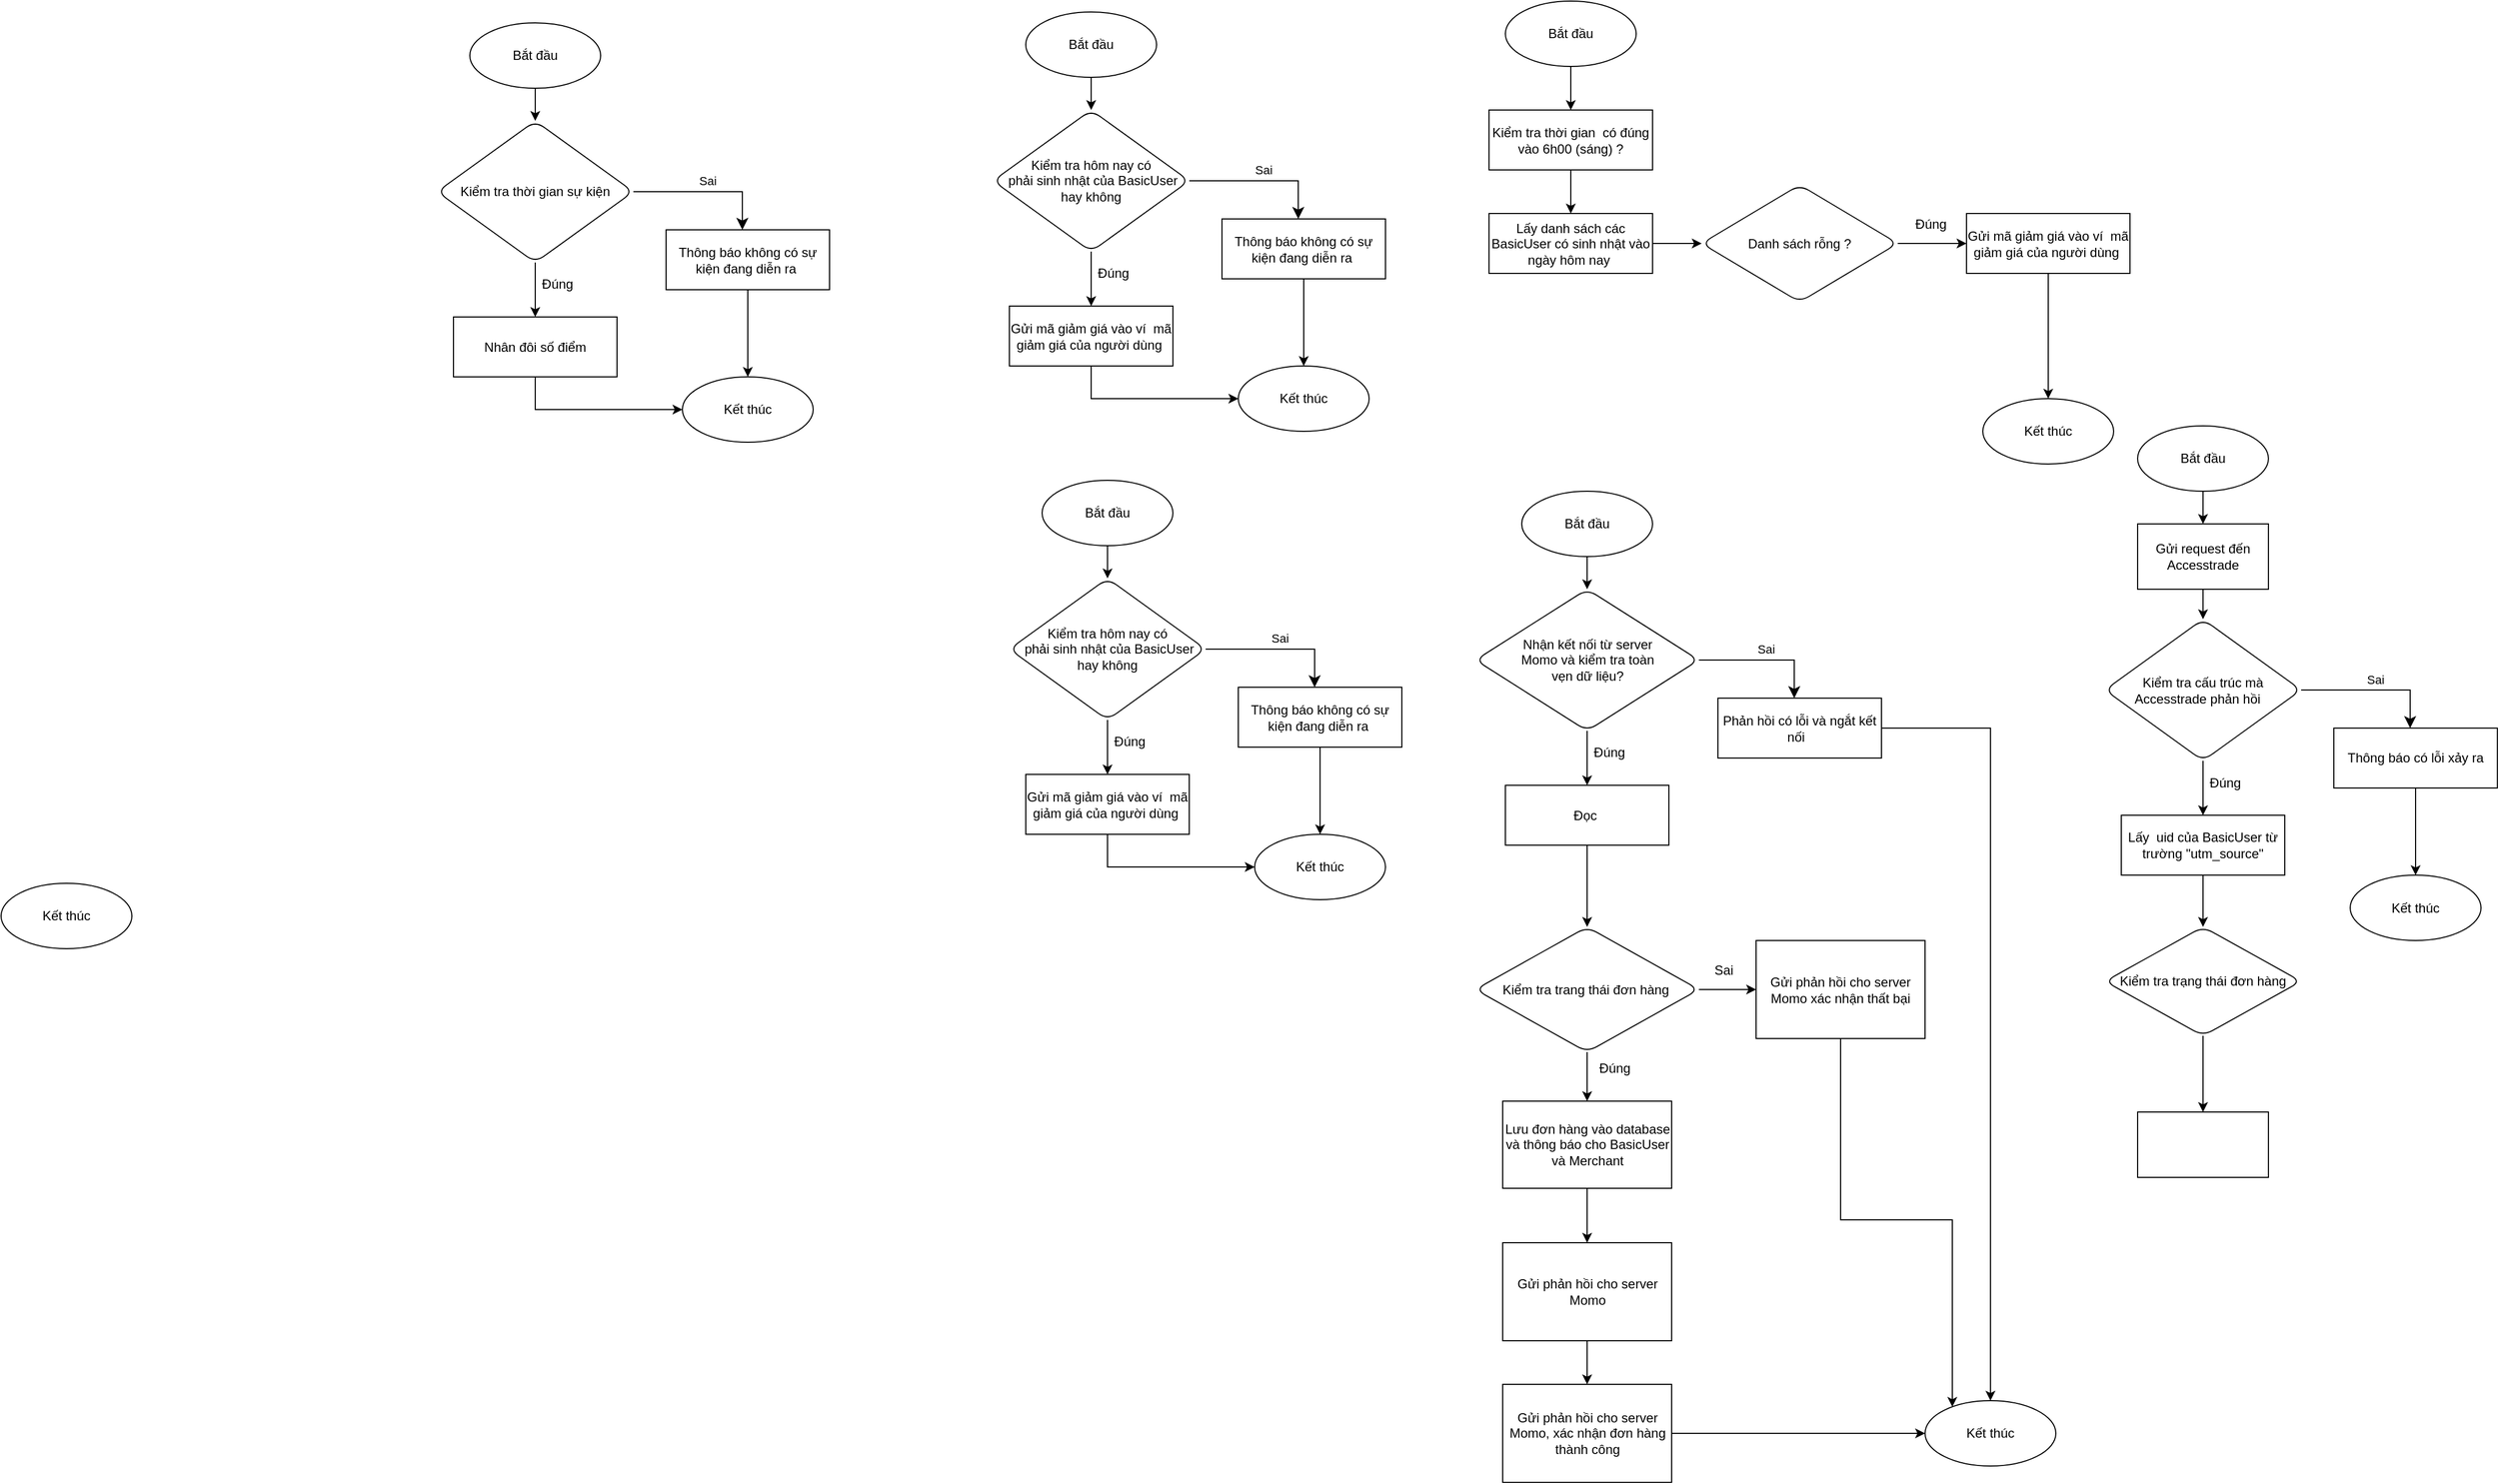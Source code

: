 <mxfile version="15.8.8" type="github">
  <diagram id="C5RBs43oDa-KdzZeNtuy" name="Page-1">
    <mxGraphModel dx="868" dy="1619" grid="1" gridSize="10" guides="1" tooltips="1" connect="1" arrows="1" fold="1" page="1" pageScale="1" pageWidth="827" pageHeight="1169" math="0" shadow="0">
      <root>
        <mxCell id="WIyWlLk6GJQsqaUBKTNV-0" />
        <mxCell id="WIyWlLk6GJQsqaUBKTNV-1" parent="WIyWlLk6GJQsqaUBKTNV-0" />
        <mxCell id="OwRMZqoqTo7RuuSNm70h-23" value="Kết thúc" style="ellipse;whiteSpace=wrap;html=1;rounded=1;shadow=0;strokeWidth=1;glass=0;" vertex="1" parent="WIyWlLk6GJQsqaUBKTNV-1">
          <mxGeometry x="160" y="800" width="120" height="60" as="geometry" />
        </mxCell>
        <mxCell id="OwRMZqoqTo7RuuSNm70h-27" value="Sai" style="edgeStyle=orthogonalEdgeStyle;rounded=0;html=1;jettySize=auto;orthogonalLoop=1;fontSize=11;endArrow=classic;endFill=1;endSize=8;strokeWidth=1;shadow=0;labelBackgroundColor=none;" edge="1" parent="WIyWlLk6GJQsqaUBKTNV-1" source="OwRMZqoqTo7RuuSNm70h-37" target="OwRMZqoqTo7RuuSNm70h-30">
          <mxGeometry y="10" relative="1" as="geometry">
            <mxPoint as="offset" />
            <mxPoint x="740" y="165" as="sourcePoint" />
            <Array as="points">
              <mxPoint x="840" y="165" />
            </Array>
          </mxGeometry>
        </mxCell>
        <mxCell id="OwRMZqoqTo7RuuSNm70h-28" value="" style="edgeStyle=orthogonalEdgeStyle;rounded=0;orthogonalLoop=1;jettySize=auto;html=1;endArrow=classic;endFill=1;entryX=0.5;entryY=0;entryDx=0;entryDy=0;exitX=0.5;exitY=1;exitDx=0;exitDy=0;" edge="1" parent="WIyWlLk6GJQsqaUBKTNV-1" source="OwRMZqoqTo7RuuSNm70h-37" target="OwRMZqoqTo7RuuSNm70h-35">
          <mxGeometry relative="1" as="geometry">
            <mxPoint x="650" y="240" as="sourcePoint" />
            <mxPoint x="650" y="365" as="targetPoint" />
          </mxGeometry>
        </mxCell>
        <mxCell id="OwRMZqoqTo7RuuSNm70h-29" value="" style="edgeStyle=orthogonalEdgeStyle;rounded=0;orthogonalLoop=1;jettySize=auto;html=1;endArrow=classic;endFill=1;" edge="1" parent="WIyWlLk6GJQsqaUBKTNV-1" source="OwRMZqoqTo7RuuSNm70h-30" target="OwRMZqoqTo7RuuSNm70h-33">
          <mxGeometry relative="1" as="geometry" />
        </mxCell>
        <mxCell id="OwRMZqoqTo7RuuSNm70h-30" value="Thông báo không có sự kiện đang diễn ra&amp;nbsp;" style="rounded=0;whiteSpace=wrap;html=1;" vertex="1" parent="WIyWlLk6GJQsqaUBKTNV-1">
          <mxGeometry x="770" y="200" width="150" height="55" as="geometry" />
        </mxCell>
        <mxCell id="OwRMZqoqTo7RuuSNm70h-31" value="" style="edgeStyle=orthogonalEdgeStyle;rounded=0;orthogonalLoop=1;jettySize=auto;html=1;endArrow=classic;endFill=1;" edge="1" parent="WIyWlLk6GJQsqaUBKTNV-1" source="OwRMZqoqTo7RuuSNm70h-32" target="OwRMZqoqTo7RuuSNm70h-37">
          <mxGeometry relative="1" as="geometry">
            <mxPoint x="650" y="90" as="targetPoint" />
          </mxGeometry>
        </mxCell>
        <mxCell id="OwRMZqoqTo7RuuSNm70h-32" value="Bắt đầu" style="ellipse;whiteSpace=wrap;html=1;rounded=1;shadow=0;strokeWidth=1;glass=0;" vertex="1" parent="WIyWlLk6GJQsqaUBKTNV-1">
          <mxGeometry x="590" y="10" width="120" height="60" as="geometry" />
        </mxCell>
        <mxCell id="OwRMZqoqTo7RuuSNm70h-33" value="Kết thúc" style="ellipse;whiteSpace=wrap;html=1;rounded=1;shadow=0;strokeWidth=1;glass=0;" vertex="1" parent="WIyWlLk6GJQsqaUBKTNV-1">
          <mxGeometry x="785" y="335" width="120" height="60" as="geometry" />
        </mxCell>
        <mxCell id="OwRMZqoqTo7RuuSNm70h-52" style="edgeStyle=orthogonalEdgeStyle;rounded=0;orthogonalLoop=1;jettySize=auto;html=1;exitX=0.5;exitY=1;exitDx=0;exitDy=0;entryX=0;entryY=0.5;entryDx=0;entryDy=0;" edge="1" parent="WIyWlLk6GJQsqaUBKTNV-1" source="OwRMZqoqTo7RuuSNm70h-35" target="OwRMZqoqTo7RuuSNm70h-33">
          <mxGeometry relative="1" as="geometry" />
        </mxCell>
        <mxCell id="OwRMZqoqTo7RuuSNm70h-35" value="Nhân đôi số điểm" style="rounded=0;whiteSpace=wrap;html=1;" vertex="1" parent="WIyWlLk6GJQsqaUBKTNV-1">
          <mxGeometry x="575" y="280" width="150" height="55" as="geometry" />
        </mxCell>
        <mxCell id="OwRMZqoqTo7RuuSNm70h-36" value="Đúng" style="text;html=1;align=center;verticalAlign=middle;resizable=0;points=[];autosize=1;strokeColor=none;fillColor=none;" vertex="1" parent="WIyWlLk6GJQsqaUBKTNV-1">
          <mxGeometry x="650" y="240" width="40" height="20" as="geometry" />
        </mxCell>
        <mxCell id="OwRMZqoqTo7RuuSNm70h-37" value="Kiểm tra thời gian sự kiện" style="rhombus;whiteSpace=wrap;html=1;rounded=1;shadow=0;strokeWidth=1;glass=0;" vertex="1" parent="WIyWlLk6GJQsqaUBKTNV-1">
          <mxGeometry x="560" y="100" width="180" height="130" as="geometry" />
        </mxCell>
        <mxCell id="OwRMZqoqTo7RuuSNm70h-53" value="Sai" style="edgeStyle=orthogonalEdgeStyle;rounded=0;html=1;jettySize=auto;orthogonalLoop=1;fontSize=11;endArrow=classic;endFill=1;endSize=8;strokeWidth=1;shadow=0;labelBackgroundColor=none;" edge="1" parent="WIyWlLk6GJQsqaUBKTNV-1" source="OwRMZqoqTo7RuuSNm70h-63" target="OwRMZqoqTo7RuuSNm70h-56">
          <mxGeometry y="10" relative="1" as="geometry">
            <mxPoint as="offset" />
            <mxPoint x="1250" y="155" as="sourcePoint" />
            <Array as="points">
              <mxPoint x="1350" y="155" />
            </Array>
          </mxGeometry>
        </mxCell>
        <mxCell id="OwRMZqoqTo7RuuSNm70h-54" value="" style="edgeStyle=orthogonalEdgeStyle;rounded=0;orthogonalLoop=1;jettySize=auto;html=1;endArrow=classic;endFill=1;entryX=0.5;entryY=0;entryDx=0;entryDy=0;exitX=0.5;exitY=1;exitDx=0;exitDy=0;" edge="1" parent="WIyWlLk6GJQsqaUBKTNV-1" source="OwRMZqoqTo7RuuSNm70h-63" target="OwRMZqoqTo7RuuSNm70h-61">
          <mxGeometry relative="1" as="geometry">
            <mxPoint x="1160" y="230" as="sourcePoint" />
            <mxPoint x="1160" y="355" as="targetPoint" />
          </mxGeometry>
        </mxCell>
        <mxCell id="OwRMZqoqTo7RuuSNm70h-55" value="" style="edgeStyle=orthogonalEdgeStyle;rounded=0;orthogonalLoop=1;jettySize=auto;html=1;endArrow=classic;endFill=1;" edge="1" parent="WIyWlLk6GJQsqaUBKTNV-1" source="OwRMZqoqTo7RuuSNm70h-56" target="OwRMZqoqTo7RuuSNm70h-59">
          <mxGeometry relative="1" as="geometry" />
        </mxCell>
        <mxCell id="OwRMZqoqTo7RuuSNm70h-56" value="Thông báo không có sự kiện đang diễn ra&amp;nbsp;" style="rounded=0;whiteSpace=wrap;html=1;" vertex="1" parent="WIyWlLk6GJQsqaUBKTNV-1">
          <mxGeometry x="1280" y="190" width="150" height="55" as="geometry" />
        </mxCell>
        <mxCell id="OwRMZqoqTo7RuuSNm70h-57" value="" style="edgeStyle=orthogonalEdgeStyle;rounded=0;orthogonalLoop=1;jettySize=auto;html=1;endArrow=classic;endFill=1;" edge="1" parent="WIyWlLk6GJQsqaUBKTNV-1" source="OwRMZqoqTo7RuuSNm70h-58" target="OwRMZqoqTo7RuuSNm70h-63">
          <mxGeometry relative="1" as="geometry">
            <mxPoint x="1160" y="80" as="targetPoint" />
          </mxGeometry>
        </mxCell>
        <mxCell id="OwRMZqoqTo7RuuSNm70h-58" value="Bắt đầu" style="ellipse;whiteSpace=wrap;html=1;rounded=1;shadow=0;strokeWidth=1;glass=0;" vertex="1" parent="WIyWlLk6GJQsqaUBKTNV-1">
          <mxGeometry x="1100" width="120" height="60" as="geometry" />
        </mxCell>
        <mxCell id="OwRMZqoqTo7RuuSNm70h-59" value="Kết thúc" style="ellipse;whiteSpace=wrap;html=1;rounded=1;shadow=0;strokeWidth=1;glass=0;" vertex="1" parent="WIyWlLk6GJQsqaUBKTNV-1">
          <mxGeometry x="1295" y="325" width="120" height="60" as="geometry" />
        </mxCell>
        <mxCell id="OwRMZqoqTo7RuuSNm70h-60" style="edgeStyle=orthogonalEdgeStyle;rounded=0;orthogonalLoop=1;jettySize=auto;html=1;exitX=0.5;exitY=1;exitDx=0;exitDy=0;entryX=0;entryY=0.5;entryDx=0;entryDy=0;" edge="1" parent="WIyWlLk6GJQsqaUBKTNV-1" source="OwRMZqoqTo7RuuSNm70h-61" target="OwRMZqoqTo7RuuSNm70h-59">
          <mxGeometry relative="1" as="geometry" />
        </mxCell>
        <mxCell id="OwRMZqoqTo7RuuSNm70h-61" value="Gửi mã giảm giá vào ví&amp;nbsp; mã giảm giá của người dùng&amp;nbsp;" style="rounded=0;whiteSpace=wrap;html=1;" vertex="1" parent="WIyWlLk6GJQsqaUBKTNV-1">
          <mxGeometry x="1085" y="270" width="150" height="55" as="geometry" />
        </mxCell>
        <mxCell id="OwRMZqoqTo7RuuSNm70h-62" value="Đúng" style="text;html=1;align=center;verticalAlign=middle;resizable=0;points=[];autosize=1;strokeColor=none;fillColor=none;" vertex="1" parent="WIyWlLk6GJQsqaUBKTNV-1">
          <mxGeometry x="1160" y="230" width="40" height="20" as="geometry" />
        </mxCell>
        <mxCell id="OwRMZqoqTo7RuuSNm70h-63" value="Kiểm tra hôm nay có&lt;br&gt;&amp;nbsp;phải sinh nhật của BasicUser hay không" style="rhombus;whiteSpace=wrap;html=1;rounded=1;shadow=0;strokeWidth=1;glass=0;" vertex="1" parent="WIyWlLk6GJQsqaUBKTNV-1">
          <mxGeometry x="1070" y="90" width="180" height="130" as="geometry" />
        </mxCell>
        <mxCell id="OwRMZqoqTo7RuuSNm70h-76" value="" style="edgeStyle=orthogonalEdgeStyle;rounded=0;orthogonalLoop=1;jettySize=auto;html=1;" edge="1" parent="WIyWlLk6GJQsqaUBKTNV-1" source="OwRMZqoqTo7RuuSNm70h-69" target="OwRMZqoqTo7RuuSNm70h-75">
          <mxGeometry relative="1" as="geometry" />
        </mxCell>
        <mxCell id="OwRMZqoqTo7RuuSNm70h-69" value="Bắt đầu" style="ellipse;whiteSpace=wrap;html=1;rounded=1;shadow=0;strokeWidth=1;glass=0;" vertex="1" parent="WIyWlLk6GJQsqaUBKTNV-1">
          <mxGeometry x="1540" y="-10" width="120" height="60" as="geometry" />
        </mxCell>
        <mxCell id="OwRMZqoqTo7RuuSNm70h-70" value="Kết thúc" style="ellipse;whiteSpace=wrap;html=1;rounded=1;shadow=0;strokeWidth=1;glass=0;" vertex="1" parent="WIyWlLk6GJQsqaUBKTNV-1">
          <mxGeometry x="1978" y="355" width="120" height="60" as="geometry" />
        </mxCell>
        <mxCell id="OwRMZqoqTo7RuuSNm70h-85" value="" style="edgeStyle=orthogonalEdgeStyle;rounded=0;orthogonalLoop=1;jettySize=auto;html=1;" edge="1" parent="WIyWlLk6GJQsqaUBKTNV-1" source="OwRMZqoqTo7RuuSNm70h-72" target="OwRMZqoqTo7RuuSNm70h-70">
          <mxGeometry relative="1" as="geometry" />
        </mxCell>
        <mxCell id="OwRMZqoqTo7RuuSNm70h-72" value="Gửi mã giảm giá vào ví&amp;nbsp; mã giảm giá của người dùng&amp;nbsp;" style="rounded=0;whiteSpace=wrap;html=1;" vertex="1" parent="WIyWlLk6GJQsqaUBKTNV-1">
          <mxGeometry x="1963" y="185" width="150" height="55" as="geometry" />
        </mxCell>
        <mxCell id="OwRMZqoqTo7RuuSNm70h-73" value="Đúng" style="text;html=1;align=center;verticalAlign=middle;resizable=0;points=[];autosize=1;strokeColor=none;fillColor=none;" vertex="1" parent="WIyWlLk6GJQsqaUBKTNV-1">
          <mxGeometry x="1910" y="185" width="40" height="20" as="geometry" />
        </mxCell>
        <mxCell id="OwRMZqoqTo7RuuSNm70h-86" value="" style="edgeStyle=orthogonalEdgeStyle;rounded=0;orthogonalLoop=1;jettySize=auto;html=1;" edge="1" parent="WIyWlLk6GJQsqaUBKTNV-1" source="OwRMZqoqTo7RuuSNm70h-74" target="OwRMZqoqTo7RuuSNm70h-72">
          <mxGeometry relative="1" as="geometry" />
        </mxCell>
        <mxCell id="OwRMZqoqTo7RuuSNm70h-74" value="Danh sách rỗng ?" style="rhombus;whiteSpace=wrap;html=1;rounded=1;shadow=0;strokeWidth=1;glass=0;" vertex="1" parent="WIyWlLk6GJQsqaUBKTNV-1">
          <mxGeometry x="1720" y="158.75" width="180" height="107.5" as="geometry" />
        </mxCell>
        <mxCell id="OwRMZqoqTo7RuuSNm70h-79" value="" style="edgeStyle=orthogonalEdgeStyle;rounded=0;orthogonalLoop=1;jettySize=auto;html=1;" edge="1" parent="WIyWlLk6GJQsqaUBKTNV-1" source="OwRMZqoqTo7RuuSNm70h-75" target="OwRMZqoqTo7RuuSNm70h-78">
          <mxGeometry relative="1" as="geometry" />
        </mxCell>
        <mxCell id="OwRMZqoqTo7RuuSNm70h-75" value="Kiểm tra thời gian&amp;nbsp; có đúng vào 6h00 (sáng) ?" style="rounded=0;whiteSpace=wrap;html=1;" vertex="1" parent="WIyWlLk6GJQsqaUBKTNV-1">
          <mxGeometry x="1525" y="90" width="150" height="55" as="geometry" />
        </mxCell>
        <mxCell id="OwRMZqoqTo7RuuSNm70h-80" value="" style="edgeStyle=orthogonalEdgeStyle;rounded=0;orthogonalLoop=1;jettySize=auto;html=1;" edge="1" parent="WIyWlLk6GJQsqaUBKTNV-1" source="OwRMZqoqTo7RuuSNm70h-78" target="OwRMZqoqTo7RuuSNm70h-74">
          <mxGeometry relative="1" as="geometry" />
        </mxCell>
        <mxCell id="OwRMZqoqTo7RuuSNm70h-78" value="Lấy danh sách các BasicUser có sinh nhật vào ngày hôm nay&amp;nbsp;" style="rounded=0;whiteSpace=wrap;html=1;" vertex="1" parent="WIyWlLk6GJQsqaUBKTNV-1">
          <mxGeometry x="1525" y="185" width="150" height="55" as="geometry" />
        </mxCell>
        <mxCell id="OwRMZqoqTo7RuuSNm70h-87" value="Sai" style="edgeStyle=orthogonalEdgeStyle;rounded=0;html=1;jettySize=auto;orthogonalLoop=1;fontSize=11;endArrow=classic;endFill=1;endSize=8;strokeWidth=1;shadow=0;labelBackgroundColor=none;" edge="1" parent="WIyWlLk6GJQsqaUBKTNV-1" source="OwRMZqoqTo7RuuSNm70h-97" target="OwRMZqoqTo7RuuSNm70h-90">
          <mxGeometry y="10" relative="1" as="geometry">
            <mxPoint as="offset" />
            <mxPoint x="1265" y="585" as="sourcePoint" />
            <Array as="points">
              <mxPoint x="1365" y="585" />
            </Array>
          </mxGeometry>
        </mxCell>
        <mxCell id="OwRMZqoqTo7RuuSNm70h-88" value="" style="edgeStyle=orthogonalEdgeStyle;rounded=0;orthogonalLoop=1;jettySize=auto;html=1;endArrow=classic;endFill=1;entryX=0.5;entryY=0;entryDx=0;entryDy=0;exitX=0.5;exitY=1;exitDx=0;exitDy=0;" edge="1" parent="WIyWlLk6GJQsqaUBKTNV-1" source="OwRMZqoqTo7RuuSNm70h-97" target="OwRMZqoqTo7RuuSNm70h-95">
          <mxGeometry relative="1" as="geometry">
            <mxPoint x="1175" y="660" as="sourcePoint" />
            <mxPoint x="1175" y="785" as="targetPoint" />
          </mxGeometry>
        </mxCell>
        <mxCell id="OwRMZqoqTo7RuuSNm70h-89" value="" style="edgeStyle=orthogonalEdgeStyle;rounded=0;orthogonalLoop=1;jettySize=auto;html=1;endArrow=classic;endFill=1;" edge="1" parent="WIyWlLk6GJQsqaUBKTNV-1" source="OwRMZqoqTo7RuuSNm70h-90" target="OwRMZqoqTo7RuuSNm70h-93">
          <mxGeometry relative="1" as="geometry" />
        </mxCell>
        <mxCell id="OwRMZqoqTo7RuuSNm70h-90" value="Thông báo không có sự kiện đang diễn ra&amp;nbsp;" style="rounded=0;whiteSpace=wrap;html=1;" vertex="1" parent="WIyWlLk6GJQsqaUBKTNV-1">
          <mxGeometry x="1295" y="620" width="150" height="55" as="geometry" />
        </mxCell>
        <mxCell id="OwRMZqoqTo7RuuSNm70h-91" value="" style="edgeStyle=orthogonalEdgeStyle;rounded=0;orthogonalLoop=1;jettySize=auto;html=1;endArrow=classic;endFill=1;" edge="1" parent="WIyWlLk6GJQsqaUBKTNV-1" source="OwRMZqoqTo7RuuSNm70h-92" target="OwRMZqoqTo7RuuSNm70h-97">
          <mxGeometry relative="1" as="geometry">
            <mxPoint x="1175" y="510" as="targetPoint" />
          </mxGeometry>
        </mxCell>
        <mxCell id="OwRMZqoqTo7RuuSNm70h-92" value="Bắt đầu" style="ellipse;whiteSpace=wrap;html=1;rounded=1;shadow=0;strokeWidth=1;glass=0;" vertex="1" parent="WIyWlLk6GJQsqaUBKTNV-1">
          <mxGeometry x="1115" y="430" width="120" height="60" as="geometry" />
        </mxCell>
        <mxCell id="OwRMZqoqTo7RuuSNm70h-93" value="Kết thúc" style="ellipse;whiteSpace=wrap;html=1;rounded=1;shadow=0;strokeWidth=1;glass=0;" vertex="1" parent="WIyWlLk6GJQsqaUBKTNV-1">
          <mxGeometry x="1310" y="755" width="120" height="60" as="geometry" />
        </mxCell>
        <mxCell id="OwRMZqoqTo7RuuSNm70h-94" style="edgeStyle=orthogonalEdgeStyle;rounded=0;orthogonalLoop=1;jettySize=auto;html=1;exitX=0.5;exitY=1;exitDx=0;exitDy=0;entryX=0;entryY=0.5;entryDx=0;entryDy=0;" edge="1" parent="WIyWlLk6GJQsqaUBKTNV-1" source="OwRMZqoqTo7RuuSNm70h-95" target="OwRMZqoqTo7RuuSNm70h-93">
          <mxGeometry relative="1" as="geometry" />
        </mxCell>
        <mxCell id="OwRMZqoqTo7RuuSNm70h-95" value="Gửi mã giảm giá vào ví&amp;nbsp; mã giảm giá của người dùng&amp;nbsp;" style="rounded=0;whiteSpace=wrap;html=1;" vertex="1" parent="WIyWlLk6GJQsqaUBKTNV-1">
          <mxGeometry x="1100" y="700" width="150" height="55" as="geometry" />
        </mxCell>
        <mxCell id="OwRMZqoqTo7RuuSNm70h-96" value="Đúng" style="text;html=1;align=center;verticalAlign=middle;resizable=0;points=[];autosize=1;strokeColor=none;fillColor=none;" vertex="1" parent="WIyWlLk6GJQsqaUBKTNV-1">
          <mxGeometry x="1175" y="660" width="40" height="20" as="geometry" />
        </mxCell>
        <mxCell id="OwRMZqoqTo7RuuSNm70h-97" value="Kiểm tra hôm nay có&lt;br&gt;&amp;nbsp;phải sinh nhật của BasicUser hay không" style="rhombus;whiteSpace=wrap;html=1;rounded=1;shadow=0;strokeWidth=1;glass=0;" vertex="1" parent="WIyWlLk6GJQsqaUBKTNV-1">
          <mxGeometry x="1085" y="520" width="180" height="130" as="geometry" />
        </mxCell>
        <mxCell id="OwRMZqoqTo7RuuSNm70h-98" value="Sai" style="edgeStyle=orthogonalEdgeStyle;rounded=0;html=1;jettySize=auto;orthogonalLoop=1;fontSize=11;endArrow=classic;endFill=1;endSize=8;strokeWidth=1;shadow=0;labelBackgroundColor=none;" edge="1" parent="WIyWlLk6GJQsqaUBKTNV-1" source="OwRMZqoqTo7RuuSNm70h-108" target="OwRMZqoqTo7RuuSNm70h-101">
          <mxGeometry y="10" relative="1" as="geometry">
            <mxPoint as="offset" />
            <mxPoint x="1705" y="595" as="sourcePoint" />
            <Array as="points">
              <mxPoint x="1805" y="595" />
            </Array>
          </mxGeometry>
        </mxCell>
        <mxCell id="OwRMZqoqTo7RuuSNm70h-99" value="" style="edgeStyle=orthogonalEdgeStyle;rounded=0;orthogonalLoop=1;jettySize=auto;html=1;endArrow=classic;endFill=1;entryX=0.5;entryY=0;entryDx=0;entryDy=0;exitX=0.5;exitY=1;exitDx=0;exitDy=0;" edge="1" parent="WIyWlLk6GJQsqaUBKTNV-1" source="OwRMZqoqTo7RuuSNm70h-108" target="OwRMZqoqTo7RuuSNm70h-106">
          <mxGeometry relative="1" as="geometry">
            <mxPoint x="1615" y="670" as="sourcePoint" />
            <mxPoint x="1615" y="795" as="targetPoint" />
          </mxGeometry>
        </mxCell>
        <mxCell id="OwRMZqoqTo7RuuSNm70h-100" value="" style="edgeStyle=orthogonalEdgeStyle;rounded=0;orthogonalLoop=1;jettySize=auto;html=1;endArrow=classic;endFill=1;" edge="1" parent="WIyWlLk6GJQsqaUBKTNV-1" source="OwRMZqoqTo7RuuSNm70h-101" target="OwRMZqoqTo7RuuSNm70h-104">
          <mxGeometry relative="1" as="geometry" />
        </mxCell>
        <mxCell id="OwRMZqoqTo7RuuSNm70h-101" value="Phản hồi có lỗi và ngắt kết nối&amp;nbsp;&amp;nbsp;" style="rounded=0;whiteSpace=wrap;html=1;" vertex="1" parent="WIyWlLk6GJQsqaUBKTNV-1">
          <mxGeometry x="1735" y="630" width="150" height="55" as="geometry" />
        </mxCell>
        <mxCell id="OwRMZqoqTo7RuuSNm70h-102" value="" style="edgeStyle=orthogonalEdgeStyle;rounded=0;orthogonalLoop=1;jettySize=auto;html=1;endArrow=classic;endFill=1;" edge="1" parent="WIyWlLk6GJQsqaUBKTNV-1" source="OwRMZqoqTo7RuuSNm70h-103" target="OwRMZqoqTo7RuuSNm70h-108">
          <mxGeometry relative="1" as="geometry">
            <mxPoint x="1615" y="520" as="targetPoint" />
          </mxGeometry>
        </mxCell>
        <mxCell id="OwRMZqoqTo7RuuSNm70h-103" value="Bắt đầu" style="ellipse;whiteSpace=wrap;html=1;rounded=1;shadow=0;strokeWidth=1;glass=0;" vertex="1" parent="WIyWlLk6GJQsqaUBKTNV-1">
          <mxGeometry x="1555" y="440" width="120" height="60" as="geometry" />
        </mxCell>
        <mxCell id="OwRMZqoqTo7RuuSNm70h-104" value="Kết thúc" style="ellipse;whiteSpace=wrap;html=1;rounded=1;shadow=0;strokeWidth=1;glass=0;" vertex="1" parent="WIyWlLk6GJQsqaUBKTNV-1">
          <mxGeometry x="1925" y="1275" width="120" height="60" as="geometry" />
        </mxCell>
        <mxCell id="OwRMZqoqTo7RuuSNm70h-114" value="" style="edgeStyle=orthogonalEdgeStyle;rounded=0;orthogonalLoop=1;jettySize=auto;html=1;" edge="1" parent="WIyWlLk6GJQsqaUBKTNV-1" source="OwRMZqoqTo7RuuSNm70h-106" target="OwRMZqoqTo7RuuSNm70h-113">
          <mxGeometry relative="1" as="geometry" />
        </mxCell>
        <mxCell id="OwRMZqoqTo7RuuSNm70h-106" value="Đọc&amp;nbsp;" style="rounded=0;whiteSpace=wrap;html=1;" vertex="1" parent="WIyWlLk6GJQsqaUBKTNV-1">
          <mxGeometry x="1540" y="710" width="150" height="55" as="geometry" />
        </mxCell>
        <mxCell id="OwRMZqoqTo7RuuSNm70h-107" value="Đúng" style="text;html=1;align=center;verticalAlign=middle;resizable=0;points=[];autosize=1;strokeColor=none;fillColor=none;" vertex="1" parent="WIyWlLk6GJQsqaUBKTNV-1">
          <mxGeometry x="1615" y="670" width="40" height="20" as="geometry" />
        </mxCell>
        <mxCell id="OwRMZqoqTo7RuuSNm70h-108" value="Nhận kết nối từ server &lt;br&gt;Momo và kiểm tra toàn &lt;br&gt;vẹn dữ liệu?" style="rhombus;whiteSpace=wrap;html=1;rounded=1;shadow=0;strokeWidth=1;glass=0;" vertex="1" parent="WIyWlLk6GJQsqaUBKTNV-1">
          <mxGeometry x="1512.5" y="530" width="205" height="130" as="geometry" />
        </mxCell>
        <mxCell id="OwRMZqoqTo7RuuSNm70h-118" value="" style="edgeStyle=orthogonalEdgeStyle;rounded=0;orthogonalLoop=1;jettySize=auto;html=1;" edge="1" parent="WIyWlLk6GJQsqaUBKTNV-1" source="OwRMZqoqTo7RuuSNm70h-113" target="OwRMZqoqTo7RuuSNm70h-117">
          <mxGeometry relative="1" as="geometry" />
        </mxCell>
        <mxCell id="OwRMZqoqTo7RuuSNm70h-130" value="" style="edgeStyle=orthogonalEdgeStyle;rounded=0;orthogonalLoop=1;jettySize=auto;html=1;" edge="1" parent="WIyWlLk6GJQsqaUBKTNV-1" source="OwRMZqoqTo7RuuSNm70h-113" target="OwRMZqoqTo7RuuSNm70h-127">
          <mxGeometry relative="1" as="geometry" />
        </mxCell>
        <mxCell id="OwRMZqoqTo7RuuSNm70h-113" value="Kiểm tra trang thái đơn hàng&amp;nbsp;" style="rhombus;whiteSpace=wrap;html=1;rounded=1;shadow=0;strokeWidth=1;glass=0;" vertex="1" parent="WIyWlLk6GJQsqaUBKTNV-1">
          <mxGeometry x="1512.5" y="840" width="205" height="115" as="geometry" />
        </mxCell>
        <mxCell id="OwRMZqoqTo7RuuSNm70h-124" value="" style="edgeStyle=orthogonalEdgeStyle;rounded=0;orthogonalLoop=1;jettySize=auto;html=1;" edge="1" parent="WIyWlLk6GJQsqaUBKTNV-1" source="OwRMZqoqTo7RuuSNm70h-117" target="OwRMZqoqTo7RuuSNm70h-123">
          <mxGeometry relative="1" as="geometry" />
        </mxCell>
        <mxCell id="OwRMZqoqTo7RuuSNm70h-117" value="Lưu đơn hàng vào database và thông báo cho BasicUser và Merchant" style="rounded=0;whiteSpace=wrap;html=1;" vertex="1" parent="WIyWlLk6GJQsqaUBKTNV-1">
          <mxGeometry x="1537.5" y="1000" width="155" height="80" as="geometry" />
        </mxCell>
        <mxCell id="OwRMZqoqTo7RuuSNm70h-121" value="Sai" style="text;html=1;align=center;verticalAlign=middle;resizable=0;points=[];autosize=1;strokeColor=none;fillColor=none;" vertex="1" parent="WIyWlLk6GJQsqaUBKTNV-1">
          <mxGeometry x="1725" y="870" width="30" height="20" as="geometry" />
        </mxCell>
        <mxCell id="OwRMZqoqTo7RuuSNm70h-122" value="Đúng" style="text;html=1;align=center;verticalAlign=middle;resizable=0;points=[];autosize=1;strokeColor=none;fillColor=none;" vertex="1" parent="WIyWlLk6GJQsqaUBKTNV-1">
          <mxGeometry x="1620" y="960" width="40" height="20" as="geometry" />
        </mxCell>
        <mxCell id="OwRMZqoqTo7RuuSNm70h-126" value="" style="edgeStyle=orthogonalEdgeStyle;rounded=0;orthogonalLoop=1;jettySize=auto;html=1;" edge="1" parent="WIyWlLk6GJQsqaUBKTNV-1" source="OwRMZqoqTo7RuuSNm70h-123" target="OwRMZqoqTo7RuuSNm70h-125">
          <mxGeometry relative="1" as="geometry" />
        </mxCell>
        <mxCell id="OwRMZqoqTo7RuuSNm70h-123" value="Gửi phản hồi cho server Momo" style="whiteSpace=wrap;html=1;rounded=0;" vertex="1" parent="WIyWlLk6GJQsqaUBKTNV-1">
          <mxGeometry x="1537.5" y="1130" width="155" height="90" as="geometry" />
        </mxCell>
        <mxCell id="OwRMZqoqTo7RuuSNm70h-132" value="" style="edgeStyle=orthogonalEdgeStyle;rounded=0;orthogonalLoop=1;jettySize=auto;html=1;" edge="1" parent="WIyWlLk6GJQsqaUBKTNV-1" source="OwRMZqoqTo7RuuSNm70h-125" target="OwRMZqoqTo7RuuSNm70h-104">
          <mxGeometry relative="1" as="geometry" />
        </mxCell>
        <mxCell id="OwRMZqoqTo7RuuSNm70h-125" value="Gửi phản hồi cho server Momo, xác nhận đơn hàng thành công" style="whiteSpace=wrap;html=1;rounded=0;" vertex="1" parent="WIyWlLk6GJQsqaUBKTNV-1">
          <mxGeometry x="1537.5" y="1260" width="155" height="90" as="geometry" />
        </mxCell>
        <mxCell id="OwRMZqoqTo7RuuSNm70h-131" value="" style="edgeStyle=orthogonalEdgeStyle;rounded=0;orthogonalLoop=1;jettySize=auto;html=1;" edge="1" parent="WIyWlLk6GJQsqaUBKTNV-1" source="OwRMZqoqTo7RuuSNm70h-127" target="OwRMZqoqTo7RuuSNm70h-104">
          <mxGeometry relative="1" as="geometry">
            <Array as="points">
              <mxPoint x="1847" y="1109" />
              <mxPoint x="1950" y="1109" />
            </Array>
          </mxGeometry>
        </mxCell>
        <mxCell id="OwRMZqoqTo7RuuSNm70h-127" value="Gửi phản hồi cho server Momo xác nhận thất bại" style="whiteSpace=wrap;html=1;rounded=0;" vertex="1" parent="WIyWlLk6GJQsqaUBKTNV-1">
          <mxGeometry x="1770" y="852.5" width="155" height="90" as="geometry" />
        </mxCell>
        <mxCell id="OwRMZqoqTo7RuuSNm70h-133" value="Sai" style="edgeStyle=orthogonalEdgeStyle;rounded=0;html=1;jettySize=auto;orthogonalLoop=1;fontSize=11;endArrow=classic;endFill=1;endSize=8;strokeWidth=1;shadow=0;labelBackgroundColor=none;" edge="1" parent="WIyWlLk6GJQsqaUBKTNV-1" source="OwRMZqoqTo7RuuSNm70h-143" target="OwRMZqoqTo7RuuSNm70h-136">
          <mxGeometry y="10" relative="1" as="geometry">
            <mxPoint as="offset" />
            <mxPoint x="2270" y="622.5" as="sourcePoint" />
            <Array as="points">
              <mxPoint x="2370" y="622.5" />
            </Array>
          </mxGeometry>
        </mxCell>
        <mxCell id="OwRMZqoqTo7RuuSNm70h-134" value="" style="edgeStyle=orthogonalEdgeStyle;rounded=0;orthogonalLoop=1;jettySize=auto;html=1;endArrow=classic;endFill=1;entryX=0.5;entryY=0;entryDx=0;entryDy=0;exitX=0.5;exitY=1;exitDx=0;exitDy=0;" edge="1" parent="WIyWlLk6GJQsqaUBKTNV-1" source="OwRMZqoqTo7RuuSNm70h-143" target="OwRMZqoqTo7RuuSNm70h-141">
          <mxGeometry relative="1" as="geometry">
            <mxPoint x="2180" y="697.5" as="sourcePoint" />
            <mxPoint x="2180" y="822.5" as="targetPoint" />
          </mxGeometry>
        </mxCell>
        <mxCell id="OwRMZqoqTo7RuuSNm70h-135" value="" style="edgeStyle=orthogonalEdgeStyle;rounded=0;orthogonalLoop=1;jettySize=auto;html=1;endArrow=classic;endFill=1;" edge="1" parent="WIyWlLk6GJQsqaUBKTNV-1" source="OwRMZqoqTo7RuuSNm70h-136" target="OwRMZqoqTo7RuuSNm70h-139">
          <mxGeometry relative="1" as="geometry" />
        </mxCell>
        <mxCell id="OwRMZqoqTo7RuuSNm70h-136" value="Thông báo có lỗi xảy ra" style="rounded=0;whiteSpace=wrap;html=1;" vertex="1" parent="WIyWlLk6GJQsqaUBKTNV-1">
          <mxGeometry x="2300" y="657.5" width="150" height="55" as="geometry" />
        </mxCell>
        <mxCell id="OwRMZqoqTo7RuuSNm70h-145" value="" style="edgeStyle=orthogonalEdgeStyle;rounded=0;orthogonalLoop=1;jettySize=auto;html=1;" edge="1" parent="WIyWlLk6GJQsqaUBKTNV-1" source="OwRMZqoqTo7RuuSNm70h-138" target="OwRMZqoqTo7RuuSNm70h-144">
          <mxGeometry relative="1" as="geometry" />
        </mxCell>
        <mxCell id="OwRMZqoqTo7RuuSNm70h-138" value="Bắt đầu" style="ellipse;whiteSpace=wrap;html=1;rounded=1;shadow=0;strokeWidth=1;glass=0;" vertex="1" parent="WIyWlLk6GJQsqaUBKTNV-1">
          <mxGeometry x="2120" y="380" width="120" height="60" as="geometry" />
        </mxCell>
        <mxCell id="OwRMZqoqTo7RuuSNm70h-139" value="Kết thúc" style="ellipse;whiteSpace=wrap;html=1;rounded=1;shadow=0;strokeWidth=1;glass=0;" vertex="1" parent="WIyWlLk6GJQsqaUBKTNV-1">
          <mxGeometry x="2315" y="792.5" width="120" height="60" as="geometry" />
        </mxCell>
        <mxCell id="OwRMZqoqTo7RuuSNm70h-150" value="" style="edgeStyle=orthogonalEdgeStyle;rounded=0;orthogonalLoop=1;jettySize=auto;html=1;" edge="1" parent="WIyWlLk6GJQsqaUBKTNV-1" source="OwRMZqoqTo7RuuSNm70h-141" target="OwRMZqoqTo7RuuSNm70h-149">
          <mxGeometry relative="1" as="geometry" />
        </mxCell>
        <mxCell id="OwRMZqoqTo7RuuSNm70h-141" value="Lấy&amp;nbsp; uid của BasicUser từ trường&amp;nbsp;&lt;span&gt;&quot;utm_source&quot;&lt;/span&gt;" style="rounded=0;whiteSpace=wrap;html=1;" vertex="1" parent="WIyWlLk6GJQsqaUBKTNV-1">
          <mxGeometry x="2105" y="737.5" width="150" height="55" as="geometry" />
        </mxCell>
        <mxCell id="OwRMZqoqTo7RuuSNm70h-142" value="Đúng" style="text;html=1;align=center;verticalAlign=middle;resizable=0;points=[];autosize=1;strokeColor=none;fillColor=none;" vertex="1" parent="WIyWlLk6GJQsqaUBKTNV-1">
          <mxGeometry x="2180" y="697.5" width="40" height="20" as="geometry" />
        </mxCell>
        <mxCell id="OwRMZqoqTo7RuuSNm70h-143" value="Kiểm tra cấu trúc mà Accesstrade phản hồi&amp;nbsp; &amp;nbsp;" style="rhombus;whiteSpace=wrap;html=1;rounded=1;shadow=0;strokeWidth=1;glass=0;" vertex="1" parent="WIyWlLk6GJQsqaUBKTNV-1">
          <mxGeometry x="2090" y="557.5" width="180" height="130" as="geometry" />
        </mxCell>
        <mxCell id="OwRMZqoqTo7RuuSNm70h-146" value="" style="edgeStyle=orthogonalEdgeStyle;rounded=0;orthogonalLoop=1;jettySize=auto;html=1;" edge="1" parent="WIyWlLk6GJQsqaUBKTNV-1" source="OwRMZqoqTo7RuuSNm70h-144" target="OwRMZqoqTo7RuuSNm70h-143">
          <mxGeometry relative="1" as="geometry" />
        </mxCell>
        <mxCell id="OwRMZqoqTo7RuuSNm70h-144" value="Gửi request đến Accesstrade" style="rounded=0;whiteSpace=wrap;html=1;" vertex="1" parent="WIyWlLk6GJQsqaUBKTNV-1">
          <mxGeometry x="2120" y="470" width="120" height="60" as="geometry" />
        </mxCell>
        <mxCell id="OwRMZqoqTo7RuuSNm70h-152" value="" style="edgeStyle=orthogonalEdgeStyle;rounded=0;orthogonalLoop=1;jettySize=auto;html=1;" edge="1" parent="WIyWlLk6GJQsqaUBKTNV-1" source="OwRMZqoqTo7RuuSNm70h-149" target="OwRMZqoqTo7RuuSNm70h-151">
          <mxGeometry relative="1" as="geometry" />
        </mxCell>
        <mxCell id="OwRMZqoqTo7RuuSNm70h-149" value="Kiểm tra trạng thái đơn hàng" style="rhombus;whiteSpace=wrap;html=1;rounded=1;shadow=0;strokeWidth=1;glass=0;" vertex="1" parent="WIyWlLk6GJQsqaUBKTNV-1">
          <mxGeometry x="2090" y="840" width="180" height="100" as="geometry" />
        </mxCell>
        <mxCell id="OwRMZqoqTo7RuuSNm70h-151" value="" style="whiteSpace=wrap;html=1;rounded=0;" vertex="1" parent="WIyWlLk6GJQsqaUBKTNV-1">
          <mxGeometry x="2120" y="1010" width="120" height="60" as="geometry" />
        </mxCell>
      </root>
    </mxGraphModel>
  </diagram>
</mxfile>
